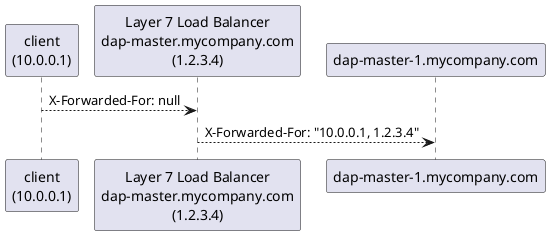 @startuml

participant "client\n(10.0.0.1)" as client
participant "Layer 7 Load Balancer\ndap-master.mycompany.com\n(1.2.3.4)" as lb_1
participant "dap-master-1.mycompany.com" as conjur

client --> lb_1 : X-Forwarded-For: null
lb_1 --> conjur : X-Forwarded-For: "10.0.0.1, 1.2.3.4"

@enduml
